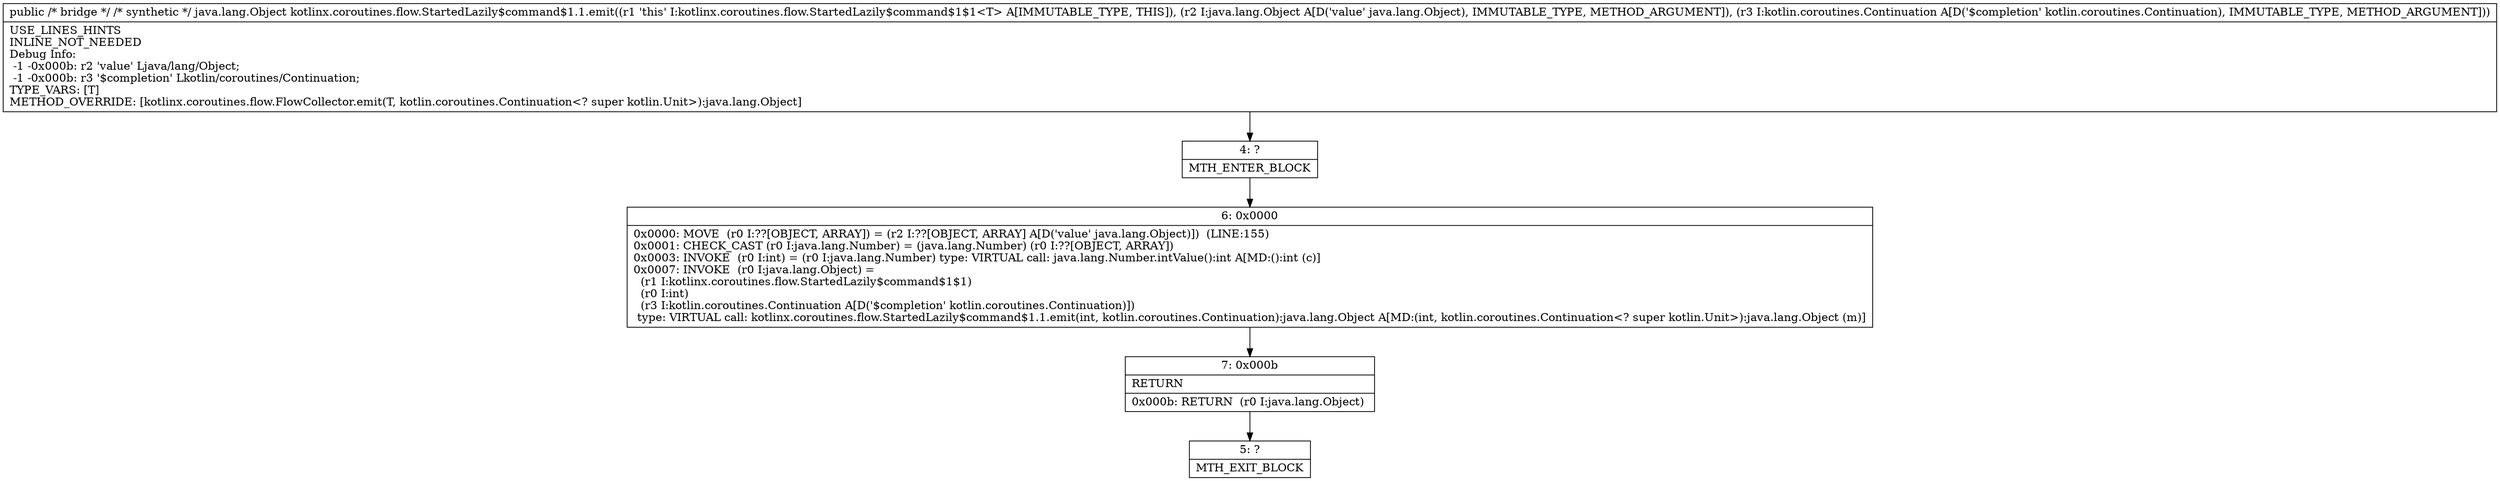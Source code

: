 digraph "CFG forkotlinx.coroutines.flow.StartedLazily$command$1.1.emit(Ljava\/lang\/Object;Lkotlin\/coroutines\/Continuation;)Ljava\/lang\/Object;" {
Node_4 [shape=record,label="{4\:\ ?|MTH_ENTER_BLOCK\l}"];
Node_6 [shape=record,label="{6\:\ 0x0000|0x0000: MOVE  (r0 I:??[OBJECT, ARRAY]) = (r2 I:??[OBJECT, ARRAY] A[D('value' java.lang.Object)])  (LINE:155)\l0x0001: CHECK_CAST (r0 I:java.lang.Number) = (java.lang.Number) (r0 I:??[OBJECT, ARRAY]) \l0x0003: INVOKE  (r0 I:int) = (r0 I:java.lang.Number) type: VIRTUAL call: java.lang.Number.intValue():int A[MD:():int (c)]\l0x0007: INVOKE  (r0 I:java.lang.Object) = \l  (r1 I:kotlinx.coroutines.flow.StartedLazily$command$1$1)\l  (r0 I:int)\l  (r3 I:kotlin.coroutines.Continuation A[D('$completion' kotlin.coroutines.Continuation)])\l type: VIRTUAL call: kotlinx.coroutines.flow.StartedLazily$command$1.1.emit(int, kotlin.coroutines.Continuation):java.lang.Object A[MD:(int, kotlin.coroutines.Continuation\<? super kotlin.Unit\>):java.lang.Object (m)]\l}"];
Node_7 [shape=record,label="{7\:\ 0x000b|RETURN\l|0x000b: RETURN  (r0 I:java.lang.Object) \l}"];
Node_5 [shape=record,label="{5\:\ ?|MTH_EXIT_BLOCK\l}"];
MethodNode[shape=record,label="{public \/* bridge *\/ \/* synthetic *\/ java.lang.Object kotlinx.coroutines.flow.StartedLazily$command$1.1.emit((r1 'this' I:kotlinx.coroutines.flow.StartedLazily$command$1$1\<T\> A[IMMUTABLE_TYPE, THIS]), (r2 I:java.lang.Object A[D('value' java.lang.Object), IMMUTABLE_TYPE, METHOD_ARGUMENT]), (r3 I:kotlin.coroutines.Continuation A[D('$completion' kotlin.coroutines.Continuation), IMMUTABLE_TYPE, METHOD_ARGUMENT]))  | USE_LINES_HINTS\lINLINE_NOT_NEEDED\lDebug Info:\l  \-1 \-0x000b: r2 'value' Ljava\/lang\/Object;\l  \-1 \-0x000b: r3 '$completion' Lkotlin\/coroutines\/Continuation;\lTYPE_VARS: [T]\lMETHOD_OVERRIDE: [kotlinx.coroutines.flow.FlowCollector.emit(T, kotlin.coroutines.Continuation\<? super kotlin.Unit\>):java.lang.Object]\l}"];
MethodNode -> Node_4;Node_4 -> Node_6;
Node_6 -> Node_7;
Node_7 -> Node_5;
}

